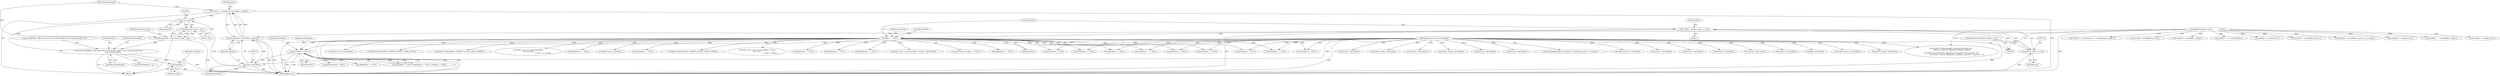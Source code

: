 digraph "0_Android_aeea52da00d210587fb3ed895de3d5f2e0264c88_9@API" {
"1000800" [label="(Call,free(path))"];
"1000788" [label="(Call,ALOGV(\"PREPROC_CMD_DUAL_MIC_PCM_DUMP_START: path %s gPcmDumpFh %p\",\n                  path, gPcmDumpFh))"];
"1000781" [label="(Call,(char *)path)"];
"1000771" [label="(Call,*path = strndup((char *)pCmdData, cmdSize))"];
"1000773" [label="(Call,strndup((char *)pCmdData, cmdSize))"];
"1000774" [label="(Call,(char *)pCmdData)"];
"1000737" [label="(Call,pCmdData == NULL)"];
"1000104" [label="(MethodParameterIn,void *pCmdData)"];
"1000117" [label="(Call,effect == NULL)"];
"1000109" [label="(Call,* effect = (preproc_effect_t *) self)"];
"1000111" [label="(Call,(preproc_effect_t *) self)"];
"1000101" [label="(MethodParameterIn,effect_handle_t  self)"];
"1000103" [label="(MethodParameterIn,uint32_t            cmdSize)"];
"1000778" [label="(Call,gPcmDumpFh = fopen((char *)path, \"wb\"))"];
"1000780" [label="(Call,fopen((char *)path, \"wb\"))"];
"1000149" [label="(Call,effect->ops->init(effect))"];
"1000938" [label="(Call,(uint32_t *)pCmdData)"];
"1000906" [label="(Call,(uint32_t *)pCmdData)"];
"1000409" [label="(Call,memcpy(pReplyData, pCmdData, sizeof(effect_param_t) + p->psize))"];
"1000510" [label="(Call,(effect_param_t *) pCmdData)"];
"1000609" [label="(Call,Effect_SetState(effect, PREPROC_EFFECT_STATE_CONFIG))"];
"1001225" [label="(Call,(uint32_t *)pCmdData)"];
"1001206" [label="(Call,(uint32_t *)pCmdData)"];
"1000637" [label="(Call,effect->ops->set_device(effect, *(uint32_t *)pCmdData))"];
"1000620" [label="(Call,cmdSize != sizeof(uint32_t))"];
"1000373" [label="(Call,cmdSize < sizeof(effect_param_t))"];
"1001053" [label="(Call,pCmdData == NULL)"];
"1000119" [label="(Identifier,NULL)"];
"1000640" [label="(Call,(uint32_t *)pCmdData)"];
"1001087" [label="(Call,(uint32_t *)pCmdData)"];
"1000278" [label="(Call,pCmdData == NULL)"];
"1000378" [label="(Call,cmdSize < (sizeof(effect_param_t) + p->psize))"];
"1000369" [label="(Call,pCmdData == NULL)"];
"1000742" [label="(Identifier,pReplyData)"];
"1000739" [label="(Identifier,NULL)"];
"1000783" [label="(Identifier,path)"];
"1000356" [label="(Call,effect->ops->reset(effect))"];
"1000651" [label="(Call,pCmdData == NULL)"];
"1000772" [label="(Identifier,path)"];
"1000779" [label="(Identifier,gPcmDumpFh)"];
"1000789" [label="(Literal,\"PREPROC_CMD_DUAL_MIC_PCM_DUMP_START: path %s gPcmDumpFh %p\")"];
"1000617" [label="(Call,pCmdData == NULL)"];
"1000655" [label="(Call,cmdSize != sizeof(uint32_t))"];
"1000875" [label="(Call,pCmdData == NULL)"];
"1000579" [label="(Call,Effect_SetState(effect, PREPROC_EFFECT_STATE_ACTIVE))"];
"1001276" [label="(Call,(uint32_t *)pCmdData)"];
"1000761" [label="(Call,gPcmDumpFh != NULL)"];
"1000679" [label="(Call,(bool *)pCmdData)"];
"1000787" [label="(Identifier,gPcmDumpLock)"];
"1000101" [label="(MethodParameterIn,effect_handle_t  self)"];
"1000166" [label="(Call,cmdSize     != sizeof(effect_config_t))"];
"1000364" [label="(Call,(effect_param_t *)pCmdData)"];
"1000246" [label="(Call,Effect_SetState(effect, PREPROC_EFFECT_STATE_CONFIG))"];
"1000212" [label="(Call,(effect_config_t *)pCmdData)"];
"1000125" [label="(Identifier,cmdCode)"];
"1001282" [label="(Call,(uint32_t *)pCmdData)"];
"1000741" [label="(Call,pReplyData == NULL)"];
"1000538" [label="(Call,effect->ops->set_parameter(effect,\n (void *)p->data,\n                                                                p->data + p->psize))"];
"1000253" [label="(Call,pReplyData == NULL)"];
"1000771" [label="(Call,*path = strndup((char *)pCmdData, cmdSize))"];
"1000774" [label="(Call,(char *)pCmdData)"];
"1001157" [label="(Call,pCmdData == NULL)"];
"1001057" [label="(Call,cmdSize != sizeof(uint32_t))"];
"1001161" [label="(Call,cmdSize != (sizeof(uint32_t) + sizeof(channel_config_t)))"];
"1000310" [label="(Call,(effect_config_t *)pCmdData)"];
"1001318" [label="(MethodReturn,int)"];
"1000804" [label="(Identifier,replySize)"];
"1001182" [label="(Call,ALOGE(\"PreProcessingFx_Command cmdCode Case: \"\n \"EFFECT_CMD_SET_FEATURE_CONFIG: ERROR\n\"\n \"pCmdData %p cmdSize %d pReplyData %p replySize %p *replySize %d\",\n                        pCmdData, cmdSize, pReplyData, replySize, replySize ? *replySize : -1))"];
"1000738" [label="(Identifier,pCmdData)"];
"1000800" [label="(Call,free(path))"];
"1000110" [label="(Identifier,effect)"];
"1000791" [label="(Identifier,gPcmDumpFh)"];
"1000109" [label="(Call,* effect = (preproc_effect_t *) self)"];
"1000818" [label="(Call,pReplyData == NULL)"];
"1000162" [label="(Call,pCmdData    == NULL)"];
"1000113" [label="(Identifier,self)"];
"1000117" [label="(Call,effect == NULL)"];
"1000484" [label="(Call,cmdSize < sizeof(effect_param_t))"];
"1000450" [label="(Call,effect->ops->get_parameter(effect, p->data,\n &p->vsize,\n                                                       p->data + voffset))"];
"1000282" [label="(Call,cmdSize != sizeof(effect_config_t))"];
"1000107" [label="(Block,)"];
"1000793" [label="(Call,gPcmDumpFh <= 0)"];
"1000781" [label="(Call,(char *)path)"];
"1000879" [label="(Call,cmdSize != 2 * sizeof(uint32_t))"];
"1000556" [label="(Call,pReplyData == NULL)"];
"1000104" [label="(MethodParameterIn,void *pCmdData)"];
"1000773" [label="(Call,strndup((char *)pCmdData, cmdSize))"];
"1000586" [label="(Call,pReplyData == NULL)"];
"1000790" [label="(Identifier,path)"];
"1000776" [label="(Identifier,pCmdData)"];
"1000123" [label="(Identifier,EINVAL)"];
"1000734" [label="(Block,)"];
"1000784" [label="(Literal,\"wb\")"];
"1000777" [label="(Identifier,cmdSize)"];
"1000737" [label="(Call,pCmdData == NULL)"];
"1000736" [label="(Call,pCmdData == NULL|| pReplyData == NULL || replySize == NULL)"];
"1000794" [label="(Identifier,gPcmDumpFh)"];
"1000778" [label="(Call,gPcmDumpFh = fopen((char *)path, \"wb\"))"];
"1000103" [label="(MethodParameterIn,uint32_t            cmdSize)"];
"1001247" [label="(Call,(uint32_t *)pCmdData)"];
"1000344" [label="(Call,(effect_config_t *)pCmdData)"];
"1000130" [label="(Call,pReplyData == NULL)"];
"1000788" [label="(Call,ALOGV(\"PREPROC_CMD_DUAL_MIC_PCM_DUMP_START: path %s gPcmDumpFh %p\",\n                  path, gPcmDumpFh))"];
"1000480" [label="(Call,pCmdData == NULL)"];
"1000116" [label="(ControlStructure,if (effect == NULL))"];
"1000801" [label="(Identifier,path)"];
"1000111" [label="(Call,(preproc_effect_t *) self)"];
"1000118" [label="(Identifier,effect)"];
"1000326" [label="(Call,pReplyData == NULL)"];
"1000780" [label="(Call,fopen((char *)path, \"wb\"))"];
"1000800" -> "1000734"  [label="AST: "];
"1000800" -> "1000801"  [label="CFG: "];
"1000801" -> "1000800"  [label="AST: "];
"1000804" -> "1000800"  [label="CFG: "];
"1000800" -> "1001318"  [label="DDG: "];
"1000788" -> "1000800"  [label="DDG: "];
"1000788" -> "1000734"  [label="AST: "];
"1000788" -> "1000791"  [label="CFG: "];
"1000789" -> "1000788"  [label="AST: "];
"1000790" -> "1000788"  [label="AST: "];
"1000791" -> "1000788"  [label="AST: "];
"1000794" -> "1000788"  [label="CFG: "];
"1000788" -> "1001318"  [label="DDG: "];
"1000781" -> "1000788"  [label="DDG: "];
"1000778" -> "1000788"  [label="DDG: "];
"1000788" -> "1000793"  [label="DDG: "];
"1000781" -> "1000780"  [label="AST: "];
"1000781" -> "1000783"  [label="CFG: "];
"1000782" -> "1000781"  [label="AST: "];
"1000783" -> "1000781"  [label="AST: "];
"1000784" -> "1000781"  [label="CFG: "];
"1000781" -> "1000780"  [label="DDG: "];
"1000771" -> "1000781"  [label="DDG: "];
"1000771" -> "1000734"  [label="AST: "];
"1000771" -> "1000773"  [label="CFG: "];
"1000772" -> "1000771"  [label="AST: "];
"1000773" -> "1000771"  [label="AST: "];
"1000779" -> "1000771"  [label="CFG: "];
"1000771" -> "1001318"  [label="DDG: "];
"1000773" -> "1000771"  [label="DDG: "];
"1000773" -> "1000771"  [label="DDG: "];
"1000773" -> "1000777"  [label="CFG: "];
"1000774" -> "1000773"  [label="AST: "];
"1000777" -> "1000773"  [label="AST: "];
"1000773" -> "1001318"  [label="DDG: "];
"1000773" -> "1001318"  [label="DDG: "];
"1000774" -> "1000773"  [label="DDG: "];
"1000103" -> "1000773"  [label="DDG: "];
"1000774" -> "1000776"  [label="CFG: "];
"1000775" -> "1000774"  [label="AST: "];
"1000776" -> "1000774"  [label="AST: "];
"1000777" -> "1000774"  [label="CFG: "];
"1000774" -> "1001318"  [label="DDG: "];
"1000737" -> "1000774"  [label="DDG: "];
"1000104" -> "1000774"  [label="DDG: "];
"1000737" -> "1000736"  [label="AST: "];
"1000737" -> "1000739"  [label="CFG: "];
"1000738" -> "1000737"  [label="AST: "];
"1000739" -> "1000737"  [label="AST: "];
"1000742" -> "1000737"  [label="CFG: "];
"1000736" -> "1000737"  [label="CFG: "];
"1000737" -> "1001318"  [label="DDG: "];
"1000737" -> "1001318"  [label="DDG: "];
"1000737" -> "1000736"  [label="DDG: "];
"1000737" -> "1000736"  [label="DDG: "];
"1000104" -> "1000737"  [label="DDG: "];
"1000117" -> "1000737"  [label="DDG: "];
"1000737" -> "1000741"  [label="DDG: "];
"1000737" -> "1000761"  [label="DDG: "];
"1000104" -> "1000100"  [label="AST: "];
"1000104" -> "1001318"  [label="DDG: "];
"1000104" -> "1000162"  [label="DDG: "];
"1000104" -> "1000212"  [label="DDG: "];
"1000104" -> "1000278"  [label="DDG: "];
"1000104" -> "1000310"  [label="DDG: "];
"1000104" -> "1000344"  [label="DDG: "];
"1000104" -> "1000364"  [label="DDG: "];
"1000104" -> "1000369"  [label="DDG: "];
"1000104" -> "1000409"  [label="DDG: "];
"1000104" -> "1000480"  [label="DDG: "];
"1000104" -> "1000510"  [label="DDG: "];
"1000104" -> "1000617"  [label="DDG: "];
"1000104" -> "1000640"  [label="DDG: "];
"1000104" -> "1000651"  [label="DDG: "];
"1000104" -> "1000679"  [label="DDG: "];
"1000104" -> "1000875"  [label="DDG: "];
"1000104" -> "1000906"  [label="DDG: "];
"1000104" -> "1000938"  [label="DDG: "];
"1000104" -> "1001053"  [label="DDG: "];
"1000104" -> "1001087"  [label="DDG: "];
"1000104" -> "1001157"  [label="DDG: "];
"1000104" -> "1001182"  [label="DDG: "];
"1000104" -> "1001206"  [label="DDG: "];
"1000104" -> "1001225"  [label="DDG: "];
"1000104" -> "1001247"  [label="DDG: "];
"1000104" -> "1001276"  [label="DDG: "];
"1000104" -> "1001282"  [label="DDG: "];
"1000117" -> "1000116"  [label="AST: "];
"1000117" -> "1000119"  [label="CFG: "];
"1000118" -> "1000117"  [label="AST: "];
"1000119" -> "1000117"  [label="AST: "];
"1000123" -> "1000117"  [label="CFG: "];
"1000125" -> "1000117"  [label="CFG: "];
"1000117" -> "1001318"  [label="DDG: "];
"1000117" -> "1001318"  [label="DDG: "];
"1000117" -> "1001318"  [label="DDG: "];
"1000109" -> "1000117"  [label="DDG: "];
"1000117" -> "1000130"  [label="DDG: "];
"1000117" -> "1000149"  [label="DDG: "];
"1000117" -> "1000162"  [label="DDG: "];
"1000117" -> "1000246"  [label="DDG: "];
"1000117" -> "1000253"  [label="DDG: "];
"1000117" -> "1000278"  [label="DDG: "];
"1000117" -> "1000326"  [label="DDG: "];
"1000117" -> "1000356"  [label="DDG: "];
"1000117" -> "1000369"  [label="DDG: "];
"1000117" -> "1000450"  [label="DDG: "];
"1000117" -> "1000480"  [label="DDG: "];
"1000117" -> "1000538"  [label="DDG: "];
"1000117" -> "1000556"  [label="DDG: "];
"1000117" -> "1000579"  [label="DDG: "];
"1000117" -> "1000586"  [label="DDG: "];
"1000117" -> "1000609"  [label="DDG: "];
"1000117" -> "1000617"  [label="DDG: "];
"1000117" -> "1000637"  [label="DDG: "];
"1000117" -> "1000651"  [label="DDG: "];
"1000117" -> "1000818"  [label="DDG: "];
"1000117" -> "1000875"  [label="DDG: "];
"1000117" -> "1001053"  [label="DDG: "];
"1000117" -> "1001157"  [label="DDG: "];
"1000109" -> "1000107"  [label="AST: "];
"1000109" -> "1000111"  [label="CFG: "];
"1000110" -> "1000109"  [label="AST: "];
"1000111" -> "1000109"  [label="AST: "];
"1000118" -> "1000109"  [label="CFG: "];
"1000109" -> "1001318"  [label="DDG: "];
"1000111" -> "1000109"  [label="DDG: "];
"1000111" -> "1000113"  [label="CFG: "];
"1000112" -> "1000111"  [label="AST: "];
"1000113" -> "1000111"  [label="AST: "];
"1000111" -> "1001318"  [label="DDG: "];
"1000101" -> "1000111"  [label="DDG: "];
"1000101" -> "1000100"  [label="AST: "];
"1000101" -> "1001318"  [label="DDG: "];
"1000103" -> "1000100"  [label="AST: "];
"1000103" -> "1001318"  [label="DDG: "];
"1000103" -> "1000166"  [label="DDG: "];
"1000103" -> "1000282"  [label="DDG: "];
"1000103" -> "1000373"  [label="DDG: "];
"1000103" -> "1000378"  [label="DDG: "];
"1000103" -> "1000484"  [label="DDG: "];
"1000103" -> "1000620"  [label="DDG: "];
"1000103" -> "1000655"  [label="DDG: "];
"1000103" -> "1000879"  [label="DDG: "];
"1000103" -> "1001057"  [label="DDG: "];
"1000103" -> "1001161"  [label="DDG: "];
"1000103" -> "1001182"  [label="DDG: "];
"1000778" -> "1000734"  [label="AST: "];
"1000778" -> "1000780"  [label="CFG: "];
"1000779" -> "1000778"  [label="AST: "];
"1000780" -> "1000778"  [label="AST: "];
"1000787" -> "1000778"  [label="CFG: "];
"1000778" -> "1001318"  [label="DDG: "];
"1000780" -> "1000778"  [label="DDG: "];
"1000780" -> "1000778"  [label="DDG: "];
"1000780" -> "1000784"  [label="CFG: "];
"1000784" -> "1000780"  [label="AST: "];
"1000780" -> "1001318"  [label="DDG: "];
}
